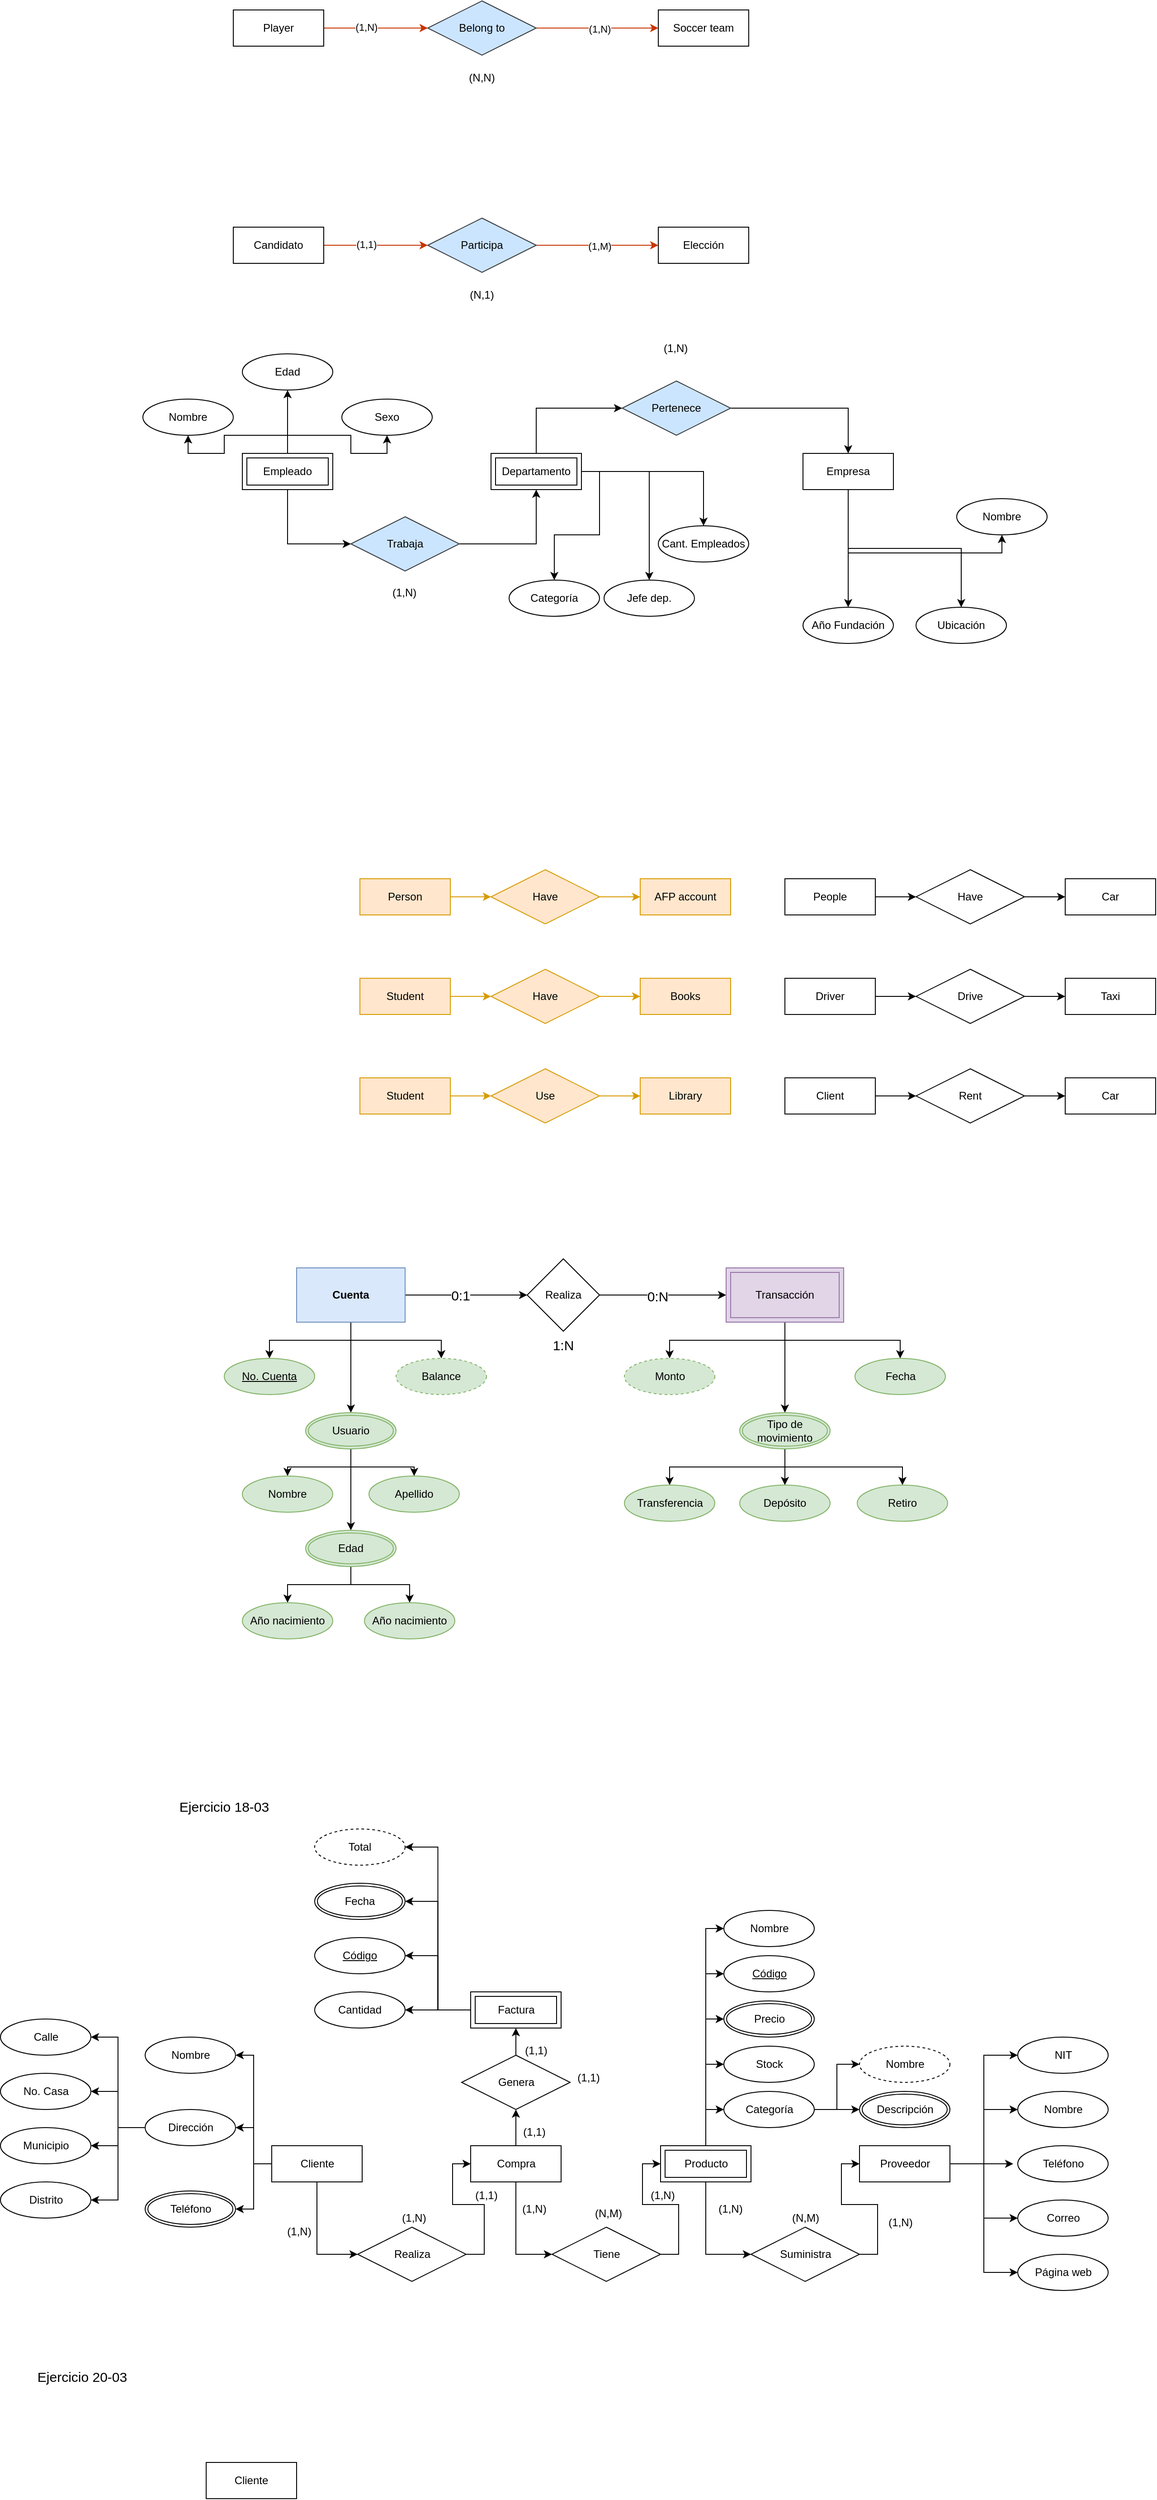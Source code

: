 <mxfile version="24.0.7" type="device">
  <diagram id="R2lEEEUBdFMjLlhIrx00" name="Page-1">
    <mxGraphModel dx="1644" dy="446" grid="1" gridSize="10" guides="1" tooltips="1" connect="1" arrows="1" fold="1" page="1" pageScale="1" pageWidth="850" pageHeight="1100" math="0" shadow="0" extFonts="Permanent Marker^https://fonts.googleapis.com/css?family=Permanent+Marker">
      <root>
        <mxCell id="0" />
        <mxCell id="1" parent="0" />
        <mxCell id="UTXrpBa6boiH1DBe2FLI-4" style="edgeStyle=orthogonalEdgeStyle;rounded=0;orthogonalLoop=1;jettySize=auto;html=1;exitX=1;exitY=0.5;exitDx=0;exitDy=0;entryX=0;entryY=0.5;entryDx=0;entryDy=0;fillColor=#fa6800;strokeColor=#C73500;" parent="1" source="UTXrpBa6boiH1DBe2FLI-1" target="UTXrpBa6boiH1DBe2FLI-3" edge="1">
          <mxGeometry relative="1" as="geometry">
            <mxPoint x="320" y="100" as="targetPoint" />
          </mxGeometry>
        </mxCell>
        <mxCell id="UTXrpBa6boiH1DBe2FLI-37" value="(1,N)" style="edgeLabel;html=1;align=center;verticalAlign=middle;resizable=0;points=[];" parent="UTXrpBa6boiH1DBe2FLI-4" vertex="1" connectable="0">
          <mxGeometry x="-0.188" y="1" relative="1" as="geometry">
            <mxPoint as="offset" />
          </mxGeometry>
        </mxCell>
        <mxCell id="UTXrpBa6boiH1DBe2FLI-1" value="Player" style="whiteSpace=wrap;html=1;align=center;" parent="1" vertex="1">
          <mxGeometry x="110" y="80" width="100" height="40" as="geometry" />
        </mxCell>
        <mxCell id="UTXrpBa6boiH1DBe2FLI-2" value="Soccer team" style="whiteSpace=wrap;html=1;align=center;" parent="1" vertex="1">
          <mxGeometry x="580" y="80" width="100" height="40" as="geometry" />
        </mxCell>
        <mxCell id="UTXrpBa6boiH1DBe2FLI-5" style="edgeStyle=orthogonalEdgeStyle;rounded=0;orthogonalLoop=1;jettySize=auto;html=1;exitX=1;exitY=0.5;exitDx=0;exitDy=0;entryX=0;entryY=0.5;entryDx=0;entryDy=0;fillColor=#fa6800;strokeColor=#C73500;" parent="1" source="UTXrpBa6boiH1DBe2FLI-3" target="UTXrpBa6boiH1DBe2FLI-2" edge="1">
          <mxGeometry relative="1" as="geometry" />
        </mxCell>
        <mxCell id="UTXrpBa6boiH1DBe2FLI-39" value="(1,N)" style="edgeLabel;html=1;align=center;verticalAlign=middle;resizable=0;points=[];" parent="UTXrpBa6boiH1DBe2FLI-5" vertex="1" connectable="0">
          <mxGeometry x="0.032" y="-1" relative="1" as="geometry">
            <mxPoint as="offset" />
          </mxGeometry>
        </mxCell>
        <mxCell id="UTXrpBa6boiH1DBe2FLI-3" value="Belong to" style="shape=rhombus;perimeter=rhombusPerimeter;whiteSpace=wrap;html=1;align=center;fillColor=#cce5ff;strokeColor=#36393d;" parent="1" vertex="1">
          <mxGeometry x="325" y="70" width="120" height="60" as="geometry" />
        </mxCell>
        <mxCell id="UTXrpBa6boiH1DBe2FLI-6" style="edgeStyle=orthogonalEdgeStyle;rounded=0;orthogonalLoop=1;jettySize=auto;html=1;exitX=1;exitY=0.5;exitDx=0;exitDy=0;entryX=0;entryY=0.5;entryDx=0;entryDy=0;" parent="1" source="UTXrpBa6boiH1DBe2FLI-7" target="UTXrpBa6boiH1DBe2FLI-10" edge="1">
          <mxGeometry relative="1" as="geometry">
            <mxPoint x="860" y="1060" as="targetPoint" />
          </mxGeometry>
        </mxCell>
        <mxCell id="UTXrpBa6boiH1DBe2FLI-7" value="People" style="whiteSpace=wrap;html=1;align=center;" parent="1" vertex="1">
          <mxGeometry x="720" y="1040" width="100" height="40" as="geometry" />
        </mxCell>
        <mxCell id="UTXrpBa6boiH1DBe2FLI-8" value="Car" style="whiteSpace=wrap;html=1;align=center;" parent="1" vertex="1">
          <mxGeometry x="1030" y="1040" width="100" height="40" as="geometry" />
        </mxCell>
        <mxCell id="UTXrpBa6boiH1DBe2FLI-9" style="edgeStyle=orthogonalEdgeStyle;rounded=0;orthogonalLoop=1;jettySize=auto;html=1;exitX=1;exitY=0.5;exitDx=0;exitDy=0;entryX=0;entryY=0.5;entryDx=0;entryDy=0;" parent="1" source="UTXrpBa6boiH1DBe2FLI-10" target="UTXrpBa6boiH1DBe2FLI-8" edge="1">
          <mxGeometry relative="1" as="geometry" />
        </mxCell>
        <mxCell id="UTXrpBa6boiH1DBe2FLI-10" value="Have" style="shape=rhombus;perimeter=rhombusPerimeter;whiteSpace=wrap;html=1;align=center;" parent="1" vertex="1">
          <mxGeometry x="865" y="1030" width="120" height="60" as="geometry" />
        </mxCell>
        <mxCell id="UTXrpBa6boiH1DBe2FLI-12" style="edgeStyle=orthogonalEdgeStyle;rounded=0;orthogonalLoop=1;jettySize=auto;html=1;exitX=1;exitY=0.5;exitDx=0;exitDy=0;entryX=0;entryY=0.5;entryDx=0;entryDy=0;" parent="1" source="UTXrpBa6boiH1DBe2FLI-13" target="UTXrpBa6boiH1DBe2FLI-16" edge="1">
          <mxGeometry relative="1" as="geometry">
            <mxPoint x="860" y="1170" as="targetPoint" />
          </mxGeometry>
        </mxCell>
        <mxCell id="UTXrpBa6boiH1DBe2FLI-13" value="Driver" style="whiteSpace=wrap;html=1;align=center;" parent="1" vertex="1">
          <mxGeometry x="720" y="1150" width="100" height="40" as="geometry" />
        </mxCell>
        <mxCell id="UTXrpBa6boiH1DBe2FLI-14" value="Taxi" style="whiteSpace=wrap;html=1;align=center;" parent="1" vertex="1">
          <mxGeometry x="1030" y="1150" width="100" height="40" as="geometry" />
        </mxCell>
        <mxCell id="UTXrpBa6boiH1DBe2FLI-15" style="edgeStyle=orthogonalEdgeStyle;rounded=0;orthogonalLoop=1;jettySize=auto;html=1;exitX=1;exitY=0.5;exitDx=0;exitDy=0;entryX=0;entryY=0.5;entryDx=0;entryDy=0;" parent="1" source="UTXrpBa6boiH1DBe2FLI-16" target="UTXrpBa6boiH1DBe2FLI-14" edge="1">
          <mxGeometry relative="1" as="geometry" />
        </mxCell>
        <mxCell id="UTXrpBa6boiH1DBe2FLI-16" value="Drive" style="shape=rhombus;perimeter=rhombusPerimeter;whiteSpace=wrap;html=1;align=center;" parent="1" vertex="1">
          <mxGeometry x="865" y="1140" width="120" height="60" as="geometry" />
        </mxCell>
        <mxCell id="UTXrpBa6boiH1DBe2FLI-17" style="edgeStyle=orthogonalEdgeStyle;rounded=0;orthogonalLoop=1;jettySize=auto;html=1;exitX=1;exitY=0.5;exitDx=0;exitDy=0;entryX=0;entryY=0.5;entryDx=0;entryDy=0;" parent="1" source="UTXrpBa6boiH1DBe2FLI-18" target="UTXrpBa6boiH1DBe2FLI-21" edge="1">
          <mxGeometry relative="1" as="geometry">
            <mxPoint x="860" y="1280" as="targetPoint" />
          </mxGeometry>
        </mxCell>
        <mxCell id="UTXrpBa6boiH1DBe2FLI-18" value="Client" style="whiteSpace=wrap;html=1;align=center;" parent="1" vertex="1">
          <mxGeometry x="720" y="1260" width="100" height="40" as="geometry" />
        </mxCell>
        <mxCell id="UTXrpBa6boiH1DBe2FLI-19" value="Car" style="whiteSpace=wrap;html=1;align=center;" parent="1" vertex="1">
          <mxGeometry x="1030" y="1260" width="100" height="40" as="geometry" />
        </mxCell>
        <mxCell id="UTXrpBa6boiH1DBe2FLI-20" style="edgeStyle=orthogonalEdgeStyle;rounded=0;orthogonalLoop=1;jettySize=auto;html=1;exitX=1;exitY=0.5;exitDx=0;exitDy=0;entryX=0;entryY=0.5;entryDx=0;entryDy=0;" parent="1" source="UTXrpBa6boiH1DBe2FLI-21" target="UTXrpBa6boiH1DBe2FLI-19" edge="1">
          <mxGeometry relative="1" as="geometry" />
        </mxCell>
        <mxCell id="UTXrpBa6boiH1DBe2FLI-21" value="Rent" style="shape=rhombus;perimeter=rhombusPerimeter;whiteSpace=wrap;html=1;align=center;" parent="1" vertex="1">
          <mxGeometry x="865" y="1250" width="120" height="60" as="geometry" />
        </mxCell>
        <mxCell id="UTXrpBa6boiH1DBe2FLI-22" style="edgeStyle=orthogonalEdgeStyle;rounded=0;orthogonalLoop=1;jettySize=auto;html=1;exitX=1;exitY=0.5;exitDx=0;exitDy=0;entryX=0;entryY=0.5;entryDx=0;entryDy=0;fillColor=#ffe6cc;strokeColor=#d79b00;" parent="1" source="UTXrpBa6boiH1DBe2FLI-23" target="UTXrpBa6boiH1DBe2FLI-26" edge="1">
          <mxGeometry relative="1" as="geometry">
            <mxPoint x="390" y="1060" as="targetPoint" />
          </mxGeometry>
        </mxCell>
        <mxCell id="UTXrpBa6boiH1DBe2FLI-23" value="Person" style="whiteSpace=wrap;html=1;align=center;fillColor=#ffe6cc;strokeColor=#d79b00;" parent="1" vertex="1">
          <mxGeometry x="250" y="1040" width="100" height="40" as="geometry" />
        </mxCell>
        <mxCell id="UTXrpBa6boiH1DBe2FLI-24" value="AFP account" style="whiteSpace=wrap;html=1;align=center;fillColor=#ffe6cc;strokeColor=#d79b00;" parent="1" vertex="1">
          <mxGeometry x="560" y="1040" width="100" height="40" as="geometry" />
        </mxCell>
        <mxCell id="UTXrpBa6boiH1DBe2FLI-25" style="edgeStyle=orthogonalEdgeStyle;rounded=0;orthogonalLoop=1;jettySize=auto;html=1;exitX=1;exitY=0.5;exitDx=0;exitDy=0;entryX=0;entryY=0.5;entryDx=0;entryDy=0;fillColor=#ffe6cc;strokeColor=#d79b00;" parent="1" source="UTXrpBa6boiH1DBe2FLI-26" target="UTXrpBa6boiH1DBe2FLI-24" edge="1">
          <mxGeometry relative="1" as="geometry" />
        </mxCell>
        <mxCell id="UTXrpBa6boiH1DBe2FLI-26" value="Have" style="shape=rhombus;perimeter=rhombusPerimeter;whiteSpace=wrap;html=1;align=center;fillColor=#ffe6cc;strokeColor=#d79b00;" parent="1" vertex="1">
          <mxGeometry x="395" y="1030" width="120" height="60" as="geometry" />
        </mxCell>
        <mxCell id="UTXrpBa6boiH1DBe2FLI-27" style="edgeStyle=orthogonalEdgeStyle;rounded=0;orthogonalLoop=1;jettySize=auto;html=1;exitX=1;exitY=0.5;exitDx=0;exitDy=0;entryX=0;entryY=0.5;entryDx=0;entryDy=0;fillColor=#ffe6cc;strokeColor=#d79b00;" parent="1" source="UTXrpBa6boiH1DBe2FLI-28" target="UTXrpBa6boiH1DBe2FLI-31" edge="1">
          <mxGeometry relative="1" as="geometry">
            <mxPoint x="390" y="1280" as="targetPoint" />
          </mxGeometry>
        </mxCell>
        <mxCell id="UTXrpBa6boiH1DBe2FLI-28" value="Student" style="whiteSpace=wrap;html=1;align=center;fillColor=#ffe6cc;strokeColor=#d79b00;" parent="1" vertex="1">
          <mxGeometry x="250" y="1260" width="100" height="40" as="geometry" />
        </mxCell>
        <mxCell id="UTXrpBa6boiH1DBe2FLI-29" value="Library" style="whiteSpace=wrap;html=1;align=center;fillColor=#ffe6cc;strokeColor=#d79b00;" parent="1" vertex="1">
          <mxGeometry x="560" y="1260" width="100" height="40" as="geometry" />
        </mxCell>
        <mxCell id="UTXrpBa6boiH1DBe2FLI-30" style="edgeStyle=orthogonalEdgeStyle;rounded=0;orthogonalLoop=1;jettySize=auto;html=1;exitX=1;exitY=0.5;exitDx=0;exitDy=0;entryX=0;entryY=0.5;entryDx=0;entryDy=0;fillColor=#ffe6cc;strokeColor=#d79b00;" parent="1" source="UTXrpBa6boiH1DBe2FLI-31" target="UTXrpBa6boiH1DBe2FLI-29" edge="1">
          <mxGeometry relative="1" as="geometry" />
        </mxCell>
        <mxCell id="UTXrpBa6boiH1DBe2FLI-31" value="Use" style="shape=rhombus;perimeter=rhombusPerimeter;whiteSpace=wrap;html=1;align=center;fillColor=#ffe6cc;strokeColor=#d79b00;" parent="1" vertex="1">
          <mxGeometry x="395" y="1250" width="120" height="60" as="geometry" />
        </mxCell>
        <mxCell id="UTXrpBa6boiH1DBe2FLI-32" style="edgeStyle=orthogonalEdgeStyle;rounded=0;orthogonalLoop=1;jettySize=auto;html=1;exitX=1;exitY=0.5;exitDx=0;exitDy=0;entryX=0;entryY=0.5;entryDx=0;entryDy=0;fillColor=#ffe6cc;strokeColor=#d79b00;" parent="1" source="UTXrpBa6boiH1DBe2FLI-33" target="UTXrpBa6boiH1DBe2FLI-36" edge="1">
          <mxGeometry relative="1" as="geometry">
            <mxPoint x="390" y="1170" as="targetPoint" />
          </mxGeometry>
        </mxCell>
        <mxCell id="UTXrpBa6boiH1DBe2FLI-33" value="Student" style="whiteSpace=wrap;html=1;align=center;fillColor=#ffe6cc;strokeColor=#d79b00;" parent="1" vertex="1">
          <mxGeometry x="250" y="1150" width="100" height="40" as="geometry" />
        </mxCell>
        <mxCell id="UTXrpBa6boiH1DBe2FLI-34" value="Books" style="whiteSpace=wrap;html=1;align=center;fillColor=#ffe6cc;strokeColor=#d79b00;" parent="1" vertex="1">
          <mxGeometry x="560" y="1150" width="100" height="40" as="geometry" />
        </mxCell>
        <mxCell id="UTXrpBa6boiH1DBe2FLI-35" style="edgeStyle=orthogonalEdgeStyle;rounded=0;orthogonalLoop=1;jettySize=auto;html=1;exitX=1;exitY=0.5;exitDx=0;exitDy=0;entryX=0;entryY=0.5;entryDx=0;entryDy=0;fillColor=#ffe6cc;strokeColor=#d79b00;" parent="1" source="UTXrpBa6boiH1DBe2FLI-36" target="UTXrpBa6boiH1DBe2FLI-34" edge="1">
          <mxGeometry relative="1" as="geometry" />
        </mxCell>
        <mxCell id="UTXrpBa6boiH1DBe2FLI-36" value="Have" style="shape=rhombus;perimeter=rhombusPerimeter;whiteSpace=wrap;html=1;align=center;fillColor=#ffe6cc;strokeColor=#d79b00;" parent="1" vertex="1">
          <mxGeometry x="395" y="1140" width="120" height="60" as="geometry" />
        </mxCell>
        <mxCell id="UTXrpBa6boiH1DBe2FLI-38" value="(N,N)" style="text;html=1;align=center;verticalAlign=middle;whiteSpace=wrap;rounded=0;" parent="1" vertex="1">
          <mxGeometry x="355" y="140" width="60" height="30" as="geometry" />
        </mxCell>
        <mxCell id="UTXrpBa6boiH1DBe2FLI-40" style="edgeStyle=orthogonalEdgeStyle;rounded=0;orthogonalLoop=1;jettySize=auto;html=1;exitX=1;exitY=0.5;exitDx=0;exitDy=0;entryX=0;entryY=0.5;entryDx=0;entryDy=0;fillColor=#fa6800;strokeColor=#C73500;" parent="1" source="UTXrpBa6boiH1DBe2FLI-42" target="UTXrpBa6boiH1DBe2FLI-46" edge="1">
          <mxGeometry relative="1" as="geometry">
            <mxPoint x="320" y="340" as="targetPoint" />
          </mxGeometry>
        </mxCell>
        <mxCell id="UTXrpBa6boiH1DBe2FLI-41" value="(1,1)" style="edgeLabel;html=1;align=center;verticalAlign=middle;resizable=0;points=[];" parent="UTXrpBa6boiH1DBe2FLI-40" vertex="1" connectable="0">
          <mxGeometry x="-0.188" y="1" relative="1" as="geometry">
            <mxPoint as="offset" />
          </mxGeometry>
        </mxCell>
        <mxCell id="UTXrpBa6boiH1DBe2FLI-42" value="Candidato" style="whiteSpace=wrap;html=1;align=center;" parent="1" vertex="1">
          <mxGeometry x="110" y="320" width="100" height="40" as="geometry" />
        </mxCell>
        <mxCell id="UTXrpBa6boiH1DBe2FLI-43" value="Elección" style="whiteSpace=wrap;html=1;align=center;" parent="1" vertex="1">
          <mxGeometry x="580" y="320" width="100" height="40" as="geometry" />
        </mxCell>
        <mxCell id="UTXrpBa6boiH1DBe2FLI-44" style="edgeStyle=orthogonalEdgeStyle;rounded=0;orthogonalLoop=1;jettySize=auto;html=1;exitX=1;exitY=0.5;exitDx=0;exitDy=0;entryX=0;entryY=0.5;entryDx=0;entryDy=0;fillColor=#fa6800;strokeColor=#C73500;" parent="1" source="UTXrpBa6boiH1DBe2FLI-46" target="UTXrpBa6boiH1DBe2FLI-43" edge="1">
          <mxGeometry relative="1" as="geometry" />
        </mxCell>
        <mxCell id="UTXrpBa6boiH1DBe2FLI-45" value="(1,M)" style="edgeLabel;html=1;align=center;verticalAlign=middle;resizable=0;points=[];" parent="UTXrpBa6boiH1DBe2FLI-44" vertex="1" connectable="0">
          <mxGeometry x="0.032" y="-1" relative="1" as="geometry">
            <mxPoint as="offset" />
          </mxGeometry>
        </mxCell>
        <mxCell id="UTXrpBa6boiH1DBe2FLI-46" value="Participa" style="shape=rhombus;perimeter=rhombusPerimeter;whiteSpace=wrap;html=1;align=center;fillColor=#cce5ff;strokeColor=#36393d;" parent="1" vertex="1">
          <mxGeometry x="325" y="310" width="120" height="60" as="geometry" />
        </mxCell>
        <mxCell id="UTXrpBa6boiH1DBe2FLI-47" value="(N,1)" style="text;html=1;align=center;verticalAlign=middle;whiteSpace=wrap;rounded=0;" parent="1" vertex="1">
          <mxGeometry x="355" y="380" width="60" height="30" as="geometry" />
        </mxCell>
        <mxCell id="UTXrpBa6boiH1DBe2FLI-61" style="edgeStyle=orthogonalEdgeStyle;rounded=0;orthogonalLoop=1;jettySize=auto;html=1;exitX=1;exitY=0.5;exitDx=0;exitDy=0;entryX=0.5;entryY=1;entryDx=0;entryDy=0;" parent="1" source="UTXrpBa6boiH1DBe2FLI-54" target="UTXrpBa6boiH1DBe2FLI-59" edge="1">
          <mxGeometry relative="1" as="geometry" />
        </mxCell>
        <mxCell id="UTXrpBa6boiH1DBe2FLI-54" value="Trabaja" style="shape=rhombus;perimeter=rhombusPerimeter;whiteSpace=wrap;html=1;align=center;fillColor=#cce5ff;strokeColor=#36393d;" parent="1" vertex="1">
          <mxGeometry x="240" y="640" width="120" height="60" as="geometry" />
        </mxCell>
        <mxCell id="UTXrpBa6boiH1DBe2FLI-82" style="edgeStyle=orthogonalEdgeStyle;rounded=0;orthogonalLoop=1;jettySize=auto;html=1;exitX=0.5;exitY=1;exitDx=0;exitDy=0;entryX=0.5;entryY=0;entryDx=0;entryDy=0;" parent="1" source="UTXrpBa6boiH1DBe2FLI-56" target="UTXrpBa6boiH1DBe2FLI-71" edge="1">
          <mxGeometry relative="1" as="geometry" />
        </mxCell>
        <mxCell id="UTXrpBa6boiH1DBe2FLI-83" style="edgeStyle=orthogonalEdgeStyle;rounded=0;orthogonalLoop=1;jettySize=auto;html=1;exitX=0.5;exitY=1;exitDx=0;exitDy=0;entryX=0.5;entryY=0;entryDx=0;entryDy=0;" parent="1" source="UTXrpBa6boiH1DBe2FLI-56" target="UTXrpBa6boiH1DBe2FLI-72" edge="1">
          <mxGeometry relative="1" as="geometry" />
        </mxCell>
        <mxCell id="UTXrpBa6boiH1DBe2FLI-84" style="edgeStyle=orthogonalEdgeStyle;rounded=0;orthogonalLoop=1;jettySize=auto;html=1;exitX=0.5;exitY=1;exitDx=0;exitDy=0;entryX=0.5;entryY=1;entryDx=0;entryDy=0;" parent="1" source="UTXrpBa6boiH1DBe2FLI-56" target="UTXrpBa6boiH1DBe2FLI-70" edge="1">
          <mxGeometry relative="1" as="geometry" />
        </mxCell>
        <mxCell id="UTXrpBa6boiH1DBe2FLI-56" value="Empresa" style="whiteSpace=wrap;html=1;align=center;" parent="1" vertex="1">
          <mxGeometry x="740" y="570" width="100" height="40" as="geometry" />
        </mxCell>
        <mxCell id="UTXrpBa6boiH1DBe2FLI-63" style="edgeStyle=orthogonalEdgeStyle;rounded=0;orthogonalLoop=1;jettySize=auto;html=1;exitX=1;exitY=0.5;exitDx=0;exitDy=0;entryX=0.5;entryY=0;entryDx=0;entryDy=0;" parent="1" source="UTXrpBa6boiH1DBe2FLI-57" target="UTXrpBa6boiH1DBe2FLI-56" edge="1">
          <mxGeometry relative="1" as="geometry" />
        </mxCell>
        <mxCell id="UTXrpBa6boiH1DBe2FLI-57" value="Pertenece" style="shape=rhombus;perimeter=rhombusPerimeter;whiteSpace=wrap;html=1;align=center;fillColor=#cce5ff;strokeColor=#36393d;" parent="1" vertex="1">
          <mxGeometry x="540" y="490" width="120" height="60" as="geometry" />
        </mxCell>
        <mxCell id="UTXrpBa6boiH1DBe2FLI-60" style="edgeStyle=orthogonalEdgeStyle;rounded=0;orthogonalLoop=1;jettySize=auto;html=1;exitX=0.5;exitY=1;exitDx=0;exitDy=0;entryX=0;entryY=0.5;entryDx=0;entryDy=0;" parent="1" source="UTXrpBa6boiH1DBe2FLI-58" target="UTXrpBa6boiH1DBe2FLI-54" edge="1">
          <mxGeometry relative="1" as="geometry" />
        </mxCell>
        <mxCell id="UTXrpBa6boiH1DBe2FLI-75" style="edgeStyle=orthogonalEdgeStyle;rounded=0;orthogonalLoop=1;jettySize=auto;html=1;exitX=0.5;exitY=0;exitDx=0;exitDy=0;entryX=0.5;entryY=1;entryDx=0;entryDy=0;" parent="1" source="UTXrpBa6boiH1DBe2FLI-58" target="UTXrpBa6boiH1DBe2FLI-66" edge="1">
          <mxGeometry relative="1" as="geometry" />
        </mxCell>
        <mxCell id="UTXrpBa6boiH1DBe2FLI-76" style="edgeStyle=orthogonalEdgeStyle;rounded=0;orthogonalLoop=1;jettySize=auto;html=1;exitX=0.5;exitY=0;exitDx=0;exitDy=0;entryX=0.5;entryY=1;entryDx=0;entryDy=0;" parent="1" source="UTXrpBa6boiH1DBe2FLI-58" target="UTXrpBa6boiH1DBe2FLI-64" edge="1">
          <mxGeometry relative="1" as="geometry" />
        </mxCell>
        <mxCell id="UTXrpBa6boiH1DBe2FLI-77" style="edgeStyle=orthogonalEdgeStyle;rounded=0;orthogonalLoop=1;jettySize=auto;html=1;exitX=0.5;exitY=0;exitDx=0;exitDy=0;entryX=0.5;entryY=1;entryDx=0;entryDy=0;" parent="1" source="UTXrpBa6boiH1DBe2FLI-58" target="UTXrpBa6boiH1DBe2FLI-65" edge="1">
          <mxGeometry relative="1" as="geometry" />
        </mxCell>
        <mxCell id="UTXrpBa6boiH1DBe2FLI-58" value="Empleado" style="shape=ext;margin=3;double=1;whiteSpace=wrap;html=1;align=center;" parent="1" vertex="1">
          <mxGeometry x="120" y="570" width="100" height="40" as="geometry" />
        </mxCell>
        <mxCell id="UTXrpBa6boiH1DBe2FLI-62" style="edgeStyle=orthogonalEdgeStyle;rounded=0;orthogonalLoop=1;jettySize=auto;html=1;exitX=0.5;exitY=0;exitDx=0;exitDy=0;entryX=0;entryY=0.5;entryDx=0;entryDy=0;" parent="1" source="UTXrpBa6boiH1DBe2FLI-59" target="UTXrpBa6boiH1DBe2FLI-57" edge="1">
          <mxGeometry relative="1" as="geometry" />
        </mxCell>
        <mxCell id="UTXrpBa6boiH1DBe2FLI-78" style="edgeStyle=orthogonalEdgeStyle;rounded=0;orthogonalLoop=1;jettySize=auto;html=1;exitX=1;exitY=0.5;exitDx=0;exitDy=0;entryX=0.5;entryY=0;entryDx=0;entryDy=0;" parent="1" source="UTXrpBa6boiH1DBe2FLI-59" target="UTXrpBa6boiH1DBe2FLI-67" edge="1">
          <mxGeometry relative="1" as="geometry" />
        </mxCell>
        <mxCell id="UTXrpBa6boiH1DBe2FLI-79" style="edgeStyle=orthogonalEdgeStyle;rounded=0;orthogonalLoop=1;jettySize=auto;html=1;exitX=1;exitY=0.5;exitDx=0;exitDy=0;entryX=0.5;entryY=0;entryDx=0;entryDy=0;" parent="1" source="UTXrpBa6boiH1DBe2FLI-59" target="UTXrpBa6boiH1DBe2FLI-68" edge="1">
          <mxGeometry relative="1" as="geometry" />
        </mxCell>
        <mxCell id="UTXrpBa6boiH1DBe2FLI-80" style="edgeStyle=orthogonalEdgeStyle;rounded=0;orthogonalLoop=1;jettySize=auto;html=1;exitX=1;exitY=0.5;exitDx=0;exitDy=0;entryX=0.5;entryY=0;entryDx=0;entryDy=0;" parent="1" source="UTXrpBa6boiH1DBe2FLI-59" target="UTXrpBa6boiH1DBe2FLI-69" edge="1">
          <mxGeometry relative="1" as="geometry" />
        </mxCell>
        <mxCell id="UTXrpBa6boiH1DBe2FLI-59" value="Departamento" style="shape=ext;margin=3;double=1;whiteSpace=wrap;html=1;align=center;" parent="1" vertex="1">
          <mxGeometry x="395" y="570" width="100" height="40" as="geometry" />
        </mxCell>
        <mxCell id="UTXrpBa6boiH1DBe2FLI-64" value="Nombre" style="ellipse;whiteSpace=wrap;html=1;align=center;" parent="1" vertex="1">
          <mxGeometry x="10" y="510" width="100" height="40" as="geometry" />
        </mxCell>
        <mxCell id="UTXrpBa6boiH1DBe2FLI-65" value="Edad" style="ellipse;whiteSpace=wrap;html=1;align=center;" parent="1" vertex="1">
          <mxGeometry x="120" y="460" width="100" height="40" as="geometry" />
        </mxCell>
        <mxCell id="UTXrpBa6boiH1DBe2FLI-66" value="Sexo" style="ellipse;whiteSpace=wrap;html=1;align=center;" parent="1" vertex="1">
          <mxGeometry x="230" y="510" width="100" height="40" as="geometry" />
        </mxCell>
        <mxCell id="UTXrpBa6boiH1DBe2FLI-67" value="Cant. Empleados" style="ellipse;whiteSpace=wrap;html=1;align=center;" parent="1" vertex="1">
          <mxGeometry x="580" y="650" width="100" height="40" as="geometry" />
        </mxCell>
        <mxCell id="UTXrpBa6boiH1DBe2FLI-68" value="Categoría" style="ellipse;whiteSpace=wrap;html=1;align=center;" parent="1" vertex="1">
          <mxGeometry x="415" y="710" width="100" height="40" as="geometry" />
        </mxCell>
        <mxCell id="UTXrpBa6boiH1DBe2FLI-69" value="Jefe dep." style="ellipse;whiteSpace=wrap;html=1;align=center;" parent="1" vertex="1">
          <mxGeometry x="520" y="710" width="100" height="40" as="geometry" />
        </mxCell>
        <mxCell id="UTXrpBa6boiH1DBe2FLI-70" value="Nombre" style="ellipse;whiteSpace=wrap;html=1;align=center;" parent="1" vertex="1">
          <mxGeometry x="910" y="620" width="100" height="40" as="geometry" />
        </mxCell>
        <mxCell id="UTXrpBa6boiH1DBe2FLI-71" value="Año Fundación" style="ellipse;whiteSpace=wrap;html=1;align=center;" parent="1" vertex="1">
          <mxGeometry x="740" y="740" width="100" height="40" as="geometry" />
        </mxCell>
        <mxCell id="UTXrpBa6boiH1DBe2FLI-72" value="Ubicación" style="ellipse;whiteSpace=wrap;html=1;align=center;" parent="1" vertex="1">
          <mxGeometry x="865" y="740" width="100" height="40" as="geometry" />
        </mxCell>
        <mxCell id="UTXrpBa6boiH1DBe2FLI-73" value="(1,N)" style="text;strokeColor=none;fillColor=none;spacingLeft=4;spacingRight=4;overflow=hidden;rotatable=0;points=[[0,0.5],[1,0.5]];portConstraint=eastwest;fontSize=12;whiteSpace=wrap;html=1;" parent="1" vertex="1">
          <mxGeometry x="280" y="710" width="40" height="30" as="geometry" />
        </mxCell>
        <mxCell id="UTXrpBa6boiH1DBe2FLI-74" value="(1,N)" style="text;strokeColor=none;fillColor=none;spacingLeft=4;spacingRight=4;overflow=hidden;rotatable=0;points=[[0,0.5],[1,0.5]];portConstraint=eastwest;fontSize=12;whiteSpace=wrap;html=1;" parent="1" vertex="1">
          <mxGeometry x="580" y="440" width="40" height="30" as="geometry" />
        </mxCell>
        <mxCell id="Iyl1IDhOwi-nhxQjmKdL-4" style="edgeStyle=orthogonalEdgeStyle;rounded=0;orthogonalLoop=1;jettySize=auto;html=1;" parent="1" source="Iyl1IDhOwi-nhxQjmKdL-1" target="Iyl1IDhOwi-nhxQjmKdL-2" edge="1">
          <mxGeometry relative="1" as="geometry" />
        </mxCell>
        <mxCell id="Iyl1IDhOwi-nhxQjmKdL-21" value="0:1" style="edgeLabel;html=1;align=center;verticalAlign=middle;resizable=0;points=[];fontSize=15;" parent="Iyl1IDhOwi-nhxQjmKdL-4" vertex="1" connectable="0">
          <mxGeometry x="-0.062" y="-4" relative="1" as="geometry">
            <mxPoint x="-3" y="-4" as="offset" />
          </mxGeometry>
        </mxCell>
        <mxCell id="Iyl1IDhOwi-nhxQjmKdL-28" style="edgeStyle=orthogonalEdgeStyle;rounded=0;orthogonalLoop=1;jettySize=auto;html=1;exitX=0.5;exitY=1;exitDx=0;exitDy=0;entryX=0.5;entryY=0;entryDx=0;entryDy=0;" parent="1" source="Iyl1IDhOwi-nhxQjmKdL-1" target="Iyl1IDhOwi-nhxQjmKdL-8" edge="1">
          <mxGeometry relative="1" as="geometry" />
        </mxCell>
        <mxCell id="Iyl1IDhOwi-nhxQjmKdL-29" style="edgeStyle=orthogonalEdgeStyle;rounded=0;orthogonalLoop=1;jettySize=auto;html=1;exitX=0.5;exitY=1;exitDx=0;exitDy=0;entryX=0.5;entryY=0;entryDx=0;entryDy=0;" parent="1" source="Iyl1IDhOwi-nhxQjmKdL-1" target="Iyl1IDhOwi-nhxQjmKdL-26" edge="1">
          <mxGeometry relative="1" as="geometry" />
        </mxCell>
        <mxCell id="Iyl1IDhOwi-nhxQjmKdL-30" style="edgeStyle=orthogonalEdgeStyle;rounded=0;orthogonalLoop=1;jettySize=auto;html=1;exitX=0.5;exitY=1;exitDx=0;exitDy=0;entryX=0.5;entryY=0;entryDx=0;entryDy=0;" parent="1" source="Iyl1IDhOwi-nhxQjmKdL-1" target="Iyl1IDhOwi-nhxQjmKdL-17" edge="1">
          <mxGeometry relative="1" as="geometry" />
        </mxCell>
        <mxCell id="Iyl1IDhOwi-nhxQjmKdL-1" value="&lt;b&gt;Cuenta&lt;/b&gt;" style="rounded=0;whiteSpace=wrap;html=1;fillColor=#dae8fc;strokeColor=#6c8ebf;" parent="1" vertex="1">
          <mxGeometry x="180" y="1470" width="120" height="60" as="geometry" />
        </mxCell>
        <mxCell id="Iyl1IDhOwi-nhxQjmKdL-7" style="edgeStyle=orthogonalEdgeStyle;rounded=0;orthogonalLoop=1;jettySize=auto;html=1;exitX=1;exitY=0.5;exitDx=0;exitDy=0;entryX=0;entryY=0.5;entryDx=0;entryDy=0;" parent="1" source="Iyl1IDhOwi-nhxQjmKdL-2" target="Iyl1IDhOwi-nhxQjmKdL-6" edge="1">
          <mxGeometry relative="1" as="geometry" />
        </mxCell>
        <mxCell id="Iyl1IDhOwi-nhxQjmKdL-25" value="0:N" style="edgeLabel;html=1;align=center;verticalAlign=middle;resizable=0;points=[];fontSize=15;" parent="Iyl1IDhOwi-nhxQjmKdL-7" vertex="1" connectable="0">
          <mxGeometry x="-0.09" y="-1" relative="1" as="geometry">
            <mxPoint as="offset" />
          </mxGeometry>
        </mxCell>
        <mxCell id="Iyl1IDhOwi-nhxQjmKdL-2" value="Realiza" style="rhombus;whiteSpace=wrap;html=1;" parent="1" vertex="1">
          <mxGeometry x="435" y="1460" width="80" height="80" as="geometry" />
        </mxCell>
        <mxCell id="Iyl1IDhOwi-nhxQjmKdL-34" style="edgeStyle=orthogonalEdgeStyle;rounded=0;orthogonalLoop=1;jettySize=auto;html=1;exitX=0.5;exitY=1;exitDx=0;exitDy=0;entryX=0.5;entryY=0;entryDx=0;entryDy=0;" parent="1" source="Iyl1IDhOwi-nhxQjmKdL-6" target="Iyl1IDhOwi-nhxQjmKdL-16" edge="1">
          <mxGeometry relative="1" as="geometry" />
        </mxCell>
        <mxCell id="Iyl1IDhOwi-nhxQjmKdL-35" style="edgeStyle=orthogonalEdgeStyle;rounded=0;orthogonalLoop=1;jettySize=auto;html=1;exitX=0.5;exitY=1;exitDx=0;exitDy=0;entryX=0.5;entryY=0;entryDx=0;entryDy=0;" parent="1" source="Iyl1IDhOwi-nhxQjmKdL-6" target="Iyl1IDhOwi-nhxQjmKdL-15" edge="1">
          <mxGeometry relative="1" as="geometry" />
        </mxCell>
        <mxCell id="Iyl1IDhOwi-nhxQjmKdL-36" style="edgeStyle=orthogonalEdgeStyle;rounded=0;orthogonalLoop=1;jettySize=auto;html=1;exitX=0.5;exitY=1;exitDx=0;exitDy=0;entryX=0.5;entryY=0;entryDx=0;entryDy=0;" parent="1" source="Iyl1IDhOwi-nhxQjmKdL-6" target="Iyl1IDhOwi-nhxQjmKdL-10" edge="1">
          <mxGeometry relative="1" as="geometry" />
        </mxCell>
        <mxCell id="Iyl1IDhOwi-nhxQjmKdL-6" value="Transacción" style="shape=ext;margin=3;double=1;whiteSpace=wrap;html=1;align=center;fillColor=#e1d5e7;strokeColor=#9673a6;" parent="1" vertex="1">
          <mxGeometry x="655" y="1470" width="130" height="60" as="geometry" />
        </mxCell>
        <mxCell id="Iyl1IDhOwi-nhxQjmKdL-8" value="No. Cuenta" style="ellipse;whiteSpace=wrap;html=1;align=center;fontStyle=4;fillColor=#d5e8d4;strokeColor=#82b366;" parent="1" vertex="1">
          <mxGeometry x="100" y="1570" width="100" height="40" as="geometry" />
        </mxCell>
        <mxCell id="Iyl1IDhOwi-nhxQjmKdL-37" style="edgeStyle=orthogonalEdgeStyle;rounded=0;orthogonalLoop=1;jettySize=auto;html=1;exitX=0.5;exitY=1;exitDx=0;exitDy=0;entryX=0.5;entryY=0;entryDx=0;entryDy=0;" parent="1" source="Iyl1IDhOwi-nhxQjmKdL-10" target="Iyl1IDhOwi-nhxQjmKdL-13" edge="1">
          <mxGeometry relative="1" as="geometry" />
        </mxCell>
        <mxCell id="Iyl1IDhOwi-nhxQjmKdL-38" style="edgeStyle=orthogonalEdgeStyle;rounded=0;orthogonalLoop=1;jettySize=auto;html=1;exitX=0.5;exitY=1;exitDx=0;exitDy=0;entryX=0.5;entryY=0;entryDx=0;entryDy=0;" parent="1" source="Iyl1IDhOwi-nhxQjmKdL-10" target="Iyl1IDhOwi-nhxQjmKdL-14" edge="1">
          <mxGeometry relative="1" as="geometry" />
        </mxCell>
        <mxCell id="Iyl1IDhOwi-nhxQjmKdL-39" style="edgeStyle=orthogonalEdgeStyle;rounded=0;orthogonalLoop=1;jettySize=auto;html=1;exitX=0.5;exitY=1;exitDx=0;exitDy=0;entryX=0.5;entryY=0;entryDx=0;entryDy=0;" parent="1" source="Iyl1IDhOwi-nhxQjmKdL-10" target="Iyl1IDhOwi-nhxQjmKdL-11" edge="1">
          <mxGeometry relative="1" as="geometry" />
        </mxCell>
        <mxCell id="Iyl1IDhOwi-nhxQjmKdL-10" value="Tipo de movimiento" style="ellipse;shape=doubleEllipse;margin=3;whiteSpace=wrap;html=1;align=center;fillColor=#d5e8d4;strokeColor=#82b366;" parent="1" vertex="1">
          <mxGeometry x="670" y="1630" width="100" height="40" as="geometry" />
        </mxCell>
        <mxCell id="Iyl1IDhOwi-nhxQjmKdL-11" value="Transferencia" style="ellipse;whiteSpace=wrap;html=1;align=center;fillColor=#d5e8d4;strokeColor=#82b366;" parent="1" vertex="1">
          <mxGeometry x="542.5" y="1710" width="100" height="40" as="geometry" />
        </mxCell>
        <mxCell id="Iyl1IDhOwi-nhxQjmKdL-13" value="Depósito" style="ellipse;whiteSpace=wrap;html=1;align=center;fillColor=#d5e8d4;strokeColor=#82b366;" parent="1" vertex="1">
          <mxGeometry x="670" y="1710" width="100" height="40" as="geometry" />
        </mxCell>
        <mxCell id="Iyl1IDhOwi-nhxQjmKdL-14" value="Retiro" style="ellipse;whiteSpace=wrap;html=1;align=center;fillColor=#d5e8d4;strokeColor=#82b366;" parent="1" vertex="1">
          <mxGeometry x="800" y="1710" width="100" height="40" as="geometry" />
        </mxCell>
        <mxCell id="Iyl1IDhOwi-nhxQjmKdL-15" value="Fecha" style="ellipse;whiteSpace=wrap;html=1;align=center;fillColor=#d5e8d4;strokeColor=#82b366;" parent="1" vertex="1">
          <mxGeometry x="797.5" y="1570" width="100" height="40" as="geometry" />
        </mxCell>
        <mxCell id="Iyl1IDhOwi-nhxQjmKdL-16" value="Monto" style="ellipse;whiteSpace=wrap;html=1;align=center;dashed=1;fillColor=#d5e8d4;strokeColor=#82b366;" parent="1" vertex="1">
          <mxGeometry x="542.5" y="1570" width="100" height="40" as="geometry" />
        </mxCell>
        <mxCell id="Iyl1IDhOwi-nhxQjmKdL-31" style="edgeStyle=orthogonalEdgeStyle;rounded=0;orthogonalLoop=1;jettySize=auto;html=1;exitX=0.5;exitY=1;exitDx=0;exitDy=0;entryX=0.5;entryY=0;entryDx=0;entryDy=0;" parent="1" source="Iyl1IDhOwi-nhxQjmKdL-17" target="Iyl1IDhOwi-nhxQjmKdL-19" edge="1">
          <mxGeometry relative="1" as="geometry" />
        </mxCell>
        <mxCell id="Iyl1IDhOwi-nhxQjmKdL-32" style="edgeStyle=orthogonalEdgeStyle;rounded=0;orthogonalLoop=1;jettySize=auto;html=1;exitX=0.5;exitY=1;exitDx=0;exitDy=0;entryX=0.5;entryY=0;entryDx=0;entryDy=0;" parent="1" source="Iyl1IDhOwi-nhxQjmKdL-17" target="Iyl1IDhOwi-nhxQjmKdL-18" edge="1">
          <mxGeometry relative="1" as="geometry" />
        </mxCell>
        <mxCell id="Iyl1IDhOwi-nhxQjmKdL-41" style="edgeStyle=orthogonalEdgeStyle;rounded=0;orthogonalLoop=1;jettySize=auto;html=1;exitX=0.5;exitY=1;exitDx=0;exitDy=0;" parent="1" source="Iyl1IDhOwi-nhxQjmKdL-17" target="Iyl1IDhOwi-nhxQjmKdL-40" edge="1">
          <mxGeometry relative="1" as="geometry" />
        </mxCell>
        <mxCell id="Iyl1IDhOwi-nhxQjmKdL-17" value="Usuario" style="ellipse;shape=doubleEllipse;margin=3;whiteSpace=wrap;html=1;align=center;fillColor=#d5e8d4;strokeColor=#82b366;" parent="1" vertex="1">
          <mxGeometry x="190" y="1630" width="100" height="40" as="geometry" />
        </mxCell>
        <mxCell id="Iyl1IDhOwi-nhxQjmKdL-18" value="Nombre" style="ellipse;whiteSpace=wrap;html=1;align=center;fillColor=#d5e8d4;strokeColor=#82b366;" parent="1" vertex="1">
          <mxGeometry x="120" y="1700" width="100" height="40" as="geometry" />
        </mxCell>
        <mxCell id="Iyl1IDhOwi-nhxQjmKdL-19" value="Apellido" style="ellipse;whiteSpace=wrap;html=1;align=center;fillColor=#d5e8d4;strokeColor=#82b366;" parent="1" vertex="1">
          <mxGeometry x="260" y="1700" width="100" height="40" as="geometry" />
        </mxCell>
        <mxCell id="Iyl1IDhOwi-nhxQjmKdL-20" value="1:N" style="text;html=1;align=center;verticalAlign=middle;whiteSpace=wrap;rounded=0;fontSize=15;fillColor=none;" parent="1" vertex="1">
          <mxGeometry x="445" y="1540" width="60" height="30" as="geometry" />
        </mxCell>
        <mxCell id="Iyl1IDhOwi-nhxQjmKdL-26" value="Balance" style="ellipse;whiteSpace=wrap;html=1;align=center;dashed=1;fillColor=#d5e8d4;strokeColor=#82b366;" parent="1" vertex="1">
          <mxGeometry x="290" y="1570" width="100" height="40" as="geometry" />
        </mxCell>
        <mxCell id="Iyl1IDhOwi-nhxQjmKdL-44" style="edgeStyle=orthogonalEdgeStyle;rounded=0;orthogonalLoop=1;jettySize=auto;html=1;exitX=0.5;exitY=1;exitDx=0;exitDy=0;entryX=0.5;entryY=0;entryDx=0;entryDy=0;" parent="1" source="Iyl1IDhOwi-nhxQjmKdL-40" target="Iyl1IDhOwi-nhxQjmKdL-43" edge="1">
          <mxGeometry relative="1" as="geometry" />
        </mxCell>
        <mxCell id="Iyl1IDhOwi-nhxQjmKdL-45" style="edgeStyle=orthogonalEdgeStyle;rounded=0;orthogonalLoop=1;jettySize=auto;html=1;exitX=0.5;exitY=1;exitDx=0;exitDy=0;entryX=0.5;entryY=0;entryDx=0;entryDy=0;" parent="1" source="Iyl1IDhOwi-nhxQjmKdL-40" target="Iyl1IDhOwi-nhxQjmKdL-42" edge="1">
          <mxGeometry relative="1" as="geometry" />
        </mxCell>
        <mxCell id="Iyl1IDhOwi-nhxQjmKdL-40" value="Edad" style="ellipse;shape=doubleEllipse;margin=3;whiteSpace=wrap;html=1;align=center;fillColor=#d5e8d4;strokeColor=#82b366;" parent="1" vertex="1">
          <mxGeometry x="190" y="1760" width="100" height="40" as="geometry" />
        </mxCell>
        <mxCell id="Iyl1IDhOwi-nhxQjmKdL-42" value="Año nacimiento" style="ellipse;whiteSpace=wrap;html=1;align=center;fillColor=#d5e8d4;strokeColor=#82b366;" parent="1" vertex="1">
          <mxGeometry x="120" y="1840" width="100" height="40" as="geometry" />
        </mxCell>
        <mxCell id="Iyl1IDhOwi-nhxQjmKdL-43" value="Año nacimiento" style="ellipse;whiteSpace=wrap;html=1;align=center;fillColor=#d5e8d4;strokeColor=#82b366;" parent="1" vertex="1">
          <mxGeometry x="255" y="1840" width="100" height="40" as="geometry" />
        </mxCell>
        <mxCell id="Iyl1IDhOwi-nhxQjmKdL-47" value="Ejercicio 18-03" style="text;html=1;align=center;verticalAlign=middle;whiteSpace=wrap;rounded=0;fontSize=15;" parent="1" vertex="1">
          <mxGeometry x="30" y="2050" width="140" height="30" as="geometry" />
        </mxCell>
        <mxCell id="Iyl1IDhOwi-nhxQjmKdL-73" style="edgeStyle=orthogonalEdgeStyle;rounded=0;orthogonalLoop=1;jettySize=auto;html=1;exitX=1;exitY=0.5;exitDx=0;exitDy=0;entryX=0;entryY=0.5;entryDx=0;entryDy=0;" parent="1" source="Iyl1IDhOwi-nhxQjmKdL-50" target="Iyl1IDhOwi-nhxQjmKdL-67" edge="1">
          <mxGeometry relative="1" as="geometry" />
        </mxCell>
        <mxCell id="Iyl1IDhOwi-nhxQjmKdL-74" style="edgeStyle=orthogonalEdgeStyle;rounded=0;orthogonalLoop=1;jettySize=auto;html=1;exitX=1;exitY=0.5;exitDx=0;exitDy=0;entryX=0;entryY=0.5;entryDx=0;entryDy=0;" parent="1" source="Iyl1IDhOwi-nhxQjmKdL-50" target="Iyl1IDhOwi-nhxQjmKdL-68" edge="1">
          <mxGeometry relative="1" as="geometry" />
        </mxCell>
        <mxCell id="Iyl1IDhOwi-nhxQjmKdL-75" style="edgeStyle=orthogonalEdgeStyle;rounded=0;orthogonalLoop=1;jettySize=auto;html=1;exitX=1;exitY=0.5;exitDx=0;exitDy=0;" parent="1" source="Iyl1IDhOwi-nhxQjmKdL-50" edge="1">
          <mxGeometry relative="1" as="geometry">
            <mxPoint x="972.5" y="2460" as="targetPoint" />
          </mxGeometry>
        </mxCell>
        <mxCell id="Iyl1IDhOwi-nhxQjmKdL-76" style="edgeStyle=orthogonalEdgeStyle;rounded=0;orthogonalLoop=1;jettySize=auto;html=1;entryX=0;entryY=0.5;entryDx=0;entryDy=0;" parent="1" source="Iyl1IDhOwi-nhxQjmKdL-50" target="Iyl1IDhOwi-nhxQjmKdL-71" edge="1">
          <mxGeometry relative="1" as="geometry" />
        </mxCell>
        <mxCell id="Iyl1IDhOwi-nhxQjmKdL-77" style="edgeStyle=orthogonalEdgeStyle;rounded=0;orthogonalLoop=1;jettySize=auto;html=1;entryX=0;entryY=0.5;entryDx=0;entryDy=0;" parent="1" source="Iyl1IDhOwi-nhxQjmKdL-50" target="Iyl1IDhOwi-nhxQjmKdL-72" edge="1">
          <mxGeometry relative="1" as="geometry" />
        </mxCell>
        <mxCell id="Iyl1IDhOwi-nhxQjmKdL-50" value="Proveedor" style="whiteSpace=wrap;html=1;align=center;" parent="1" vertex="1">
          <mxGeometry x="802.5" y="2440" width="100" height="40" as="geometry" />
        </mxCell>
        <mxCell id="Iyl1IDhOwi-nhxQjmKdL-57" style="edgeStyle=orthogonalEdgeStyle;rounded=0;orthogonalLoop=1;jettySize=auto;html=1;exitX=0.5;exitY=1;exitDx=0;exitDy=0;entryX=0;entryY=0.5;entryDx=0;entryDy=0;" parent="1" source="Iyl1IDhOwi-nhxQjmKdL-52" target="Iyl1IDhOwi-nhxQjmKdL-54" edge="1">
          <mxGeometry relative="1" as="geometry" />
        </mxCell>
        <mxCell id="Iyl1IDhOwi-nhxQjmKdL-86" style="edgeStyle=orthogonalEdgeStyle;rounded=0;orthogonalLoop=1;jettySize=auto;html=1;exitX=0;exitY=0.5;exitDx=0;exitDy=0;entryX=1;entryY=0.5;entryDx=0;entryDy=0;" parent="1" source="Iyl1IDhOwi-nhxQjmKdL-52" target="Iyl1IDhOwi-nhxQjmKdL-81" edge="1">
          <mxGeometry relative="1" as="geometry" />
        </mxCell>
        <mxCell id="Iyl1IDhOwi-nhxQjmKdL-87" style="edgeStyle=orthogonalEdgeStyle;rounded=0;orthogonalLoop=1;jettySize=auto;html=1;exitX=0;exitY=0.5;exitDx=0;exitDy=0;entryX=1;entryY=0.5;entryDx=0;entryDy=0;" parent="1" source="Iyl1IDhOwi-nhxQjmKdL-52" target="Iyl1IDhOwi-nhxQjmKdL-80" edge="1">
          <mxGeometry relative="1" as="geometry" />
        </mxCell>
        <mxCell id="Iyl1IDhOwi-nhxQjmKdL-88" style="edgeStyle=orthogonalEdgeStyle;rounded=0;orthogonalLoop=1;jettySize=auto;html=1;exitX=0;exitY=0.5;exitDx=0;exitDy=0;entryX=1;entryY=0.5;entryDx=0;entryDy=0;" parent="1" source="Iyl1IDhOwi-nhxQjmKdL-52" target="Iyl1IDhOwi-nhxQjmKdL-69" edge="1">
          <mxGeometry relative="1" as="geometry" />
        </mxCell>
        <mxCell id="Iyl1IDhOwi-nhxQjmKdL-52" value="Cliente" style="whiteSpace=wrap;html=1;align=center;" parent="1" vertex="1">
          <mxGeometry x="152.5" y="2440" width="100" height="40" as="geometry" />
        </mxCell>
        <mxCell id="Iyl1IDhOwi-nhxQjmKdL-59" style="edgeStyle=orthogonalEdgeStyle;rounded=0;orthogonalLoop=1;jettySize=auto;html=1;exitX=0.5;exitY=1;exitDx=0;exitDy=0;entryX=0;entryY=0.5;entryDx=0;entryDy=0;" parent="1" source="Iyl1IDhOwi-nhxQjmKdL-53" target="Iyl1IDhOwi-nhxQjmKdL-55" edge="1">
          <mxGeometry relative="1" as="geometry" />
        </mxCell>
        <mxCell id="Iyl1IDhOwi-nhxQjmKdL-128" style="edgeStyle=orthogonalEdgeStyle;rounded=0;orthogonalLoop=1;jettySize=auto;html=1;entryX=0.5;entryY=1;entryDx=0;entryDy=0;" parent="1" source="Iyl1IDhOwi-nhxQjmKdL-53" target="Iyl1IDhOwi-nhxQjmKdL-117" edge="1">
          <mxGeometry relative="1" as="geometry" />
        </mxCell>
        <mxCell id="Iyl1IDhOwi-nhxQjmKdL-53" value="Compra" style="whiteSpace=wrap;html=1;align=center;" parent="1" vertex="1">
          <mxGeometry x="372.5" y="2440" width="100" height="40" as="geometry" />
        </mxCell>
        <mxCell id="Iyl1IDhOwi-nhxQjmKdL-58" style="edgeStyle=orthogonalEdgeStyle;rounded=0;orthogonalLoop=1;jettySize=auto;html=1;exitX=1;exitY=0.5;exitDx=0;exitDy=0;entryX=0;entryY=0.5;entryDx=0;entryDy=0;" parent="1" source="Iyl1IDhOwi-nhxQjmKdL-54" target="Iyl1IDhOwi-nhxQjmKdL-53" edge="1">
          <mxGeometry relative="1" as="geometry" />
        </mxCell>
        <mxCell id="Iyl1IDhOwi-nhxQjmKdL-54" value="Realiza" style="shape=rhombus;perimeter=rhombusPerimeter;whiteSpace=wrap;html=1;align=center;" parent="1" vertex="1">
          <mxGeometry x="247.5" y="2530" width="120" height="60" as="geometry" />
        </mxCell>
        <mxCell id="Iyl1IDhOwi-nhxQjmKdL-65" style="edgeStyle=orthogonalEdgeStyle;rounded=0;orthogonalLoop=1;jettySize=auto;html=1;exitX=1;exitY=0.5;exitDx=0;exitDy=0;entryX=0;entryY=0.5;entryDx=0;entryDy=0;" parent="1" source="Iyl1IDhOwi-nhxQjmKdL-55" target="Iyl1IDhOwi-nhxQjmKdL-64" edge="1">
          <mxGeometry relative="1" as="geometry" />
        </mxCell>
        <mxCell id="Iyl1IDhOwi-nhxQjmKdL-55" value="Tiene" style="shape=rhombus;perimeter=rhombusPerimeter;whiteSpace=wrap;html=1;align=center;" parent="1" vertex="1">
          <mxGeometry x="462.5" y="2530" width="120" height="60" as="geometry" />
        </mxCell>
        <mxCell id="Iyl1IDhOwi-nhxQjmKdL-62" style="edgeStyle=orthogonalEdgeStyle;rounded=0;orthogonalLoop=1;jettySize=auto;html=1;exitX=1;exitY=0.5;exitDx=0;exitDy=0;entryX=0;entryY=0.5;entryDx=0;entryDy=0;" parent="1" source="Iyl1IDhOwi-nhxQjmKdL-56" target="Iyl1IDhOwi-nhxQjmKdL-50" edge="1">
          <mxGeometry relative="1" as="geometry" />
        </mxCell>
        <mxCell id="Iyl1IDhOwi-nhxQjmKdL-56" value="Suministra" style="shape=rhombus;perimeter=rhombusPerimeter;whiteSpace=wrap;html=1;align=center;" parent="1" vertex="1">
          <mxGeometry x="682.5" y="2530" width="120" height="60" as="geometry" />
        </mxCell>
        <mxCell id="Iyl1IDhOwi-nhxQjmKdL-66" style="edgeStyle=orthogonalEdgeStyle;rounded=0;orthogonalLoop=1;jettySize=auto;html=1;entryX=0;entryY=0.5;entryDx=0;entryDy=0;" parent="1" source="Iyl1IDhOwi-nhxQjmKdL-64" target="Iyl1IDhOwi-nhxQjmKdL-56" edge="1">
          <mxGeometry relative="1" as="geometry" />
        </mxCell>
        <mxCell id="Iyl1IDhOwi-nhxQjmKdL-110" style="edgeStyle=orthogonalEdgeStyle;rounded=0;orthogonalLoop=1;jettySize=auto;html=1;exitX=0.5;exitY=0;exitDx=0;exitDy=0;entryX=0;entryY=0.5;entryDx=0;entryDy=0;" parent="1" source="Iyl1IDhOwi-nhxQjmKdL-64" target="Iyl1IDhOwi-nhxQjmKdL-103" edge="1">
          <mxGeometry relative="1" as="geometry" />
        </mxCell>
        <mxCell id="Iyl1IDhOwi-nhxQjmKdL-111" style="edgeStyle=orthogonalEdgeStyle;rounded=0;orthogonalLoop=1;jettySize=auto;html=1;exitX=0.5;exitY=0;exitDx=0;exitDy=0;entryX=0;entryY=0.5;entryDx=0;entryDy=0;" parent="1" source="Iyl1IDhOwi-nhxQjmKdL-64" target="Iyl1IDhOwi-nhxQjmKdL-102" edge="1">
          <mxGeometry relative="1" as="geometry" />
        </mxCell>
        <mxCell id="Iyl1IDhOwi-nhxQjmKdL-112" style="edgeStyle=orthogonalEdgeStyle;rounded=0;orthogonalLoop=1;jettySize=auto;html=1;exitX=0.5;exitY=0;exitDx=0;exitDy=0;entryX=0;entryY=0.5;entryDx=0;entryDy=0;" parent="1" source="Iyl1IDhOwi-nhxQjmKdL-64" target="Iyl1IDhOwi-nhxQjmKdL-101" edge="1">
          <mxGeometry relative="1" as="geometry" />
        </mxCell>
        <mxCell id="Iyl1IDhOwi-nhxQjmKdL-113" style="edgeStyle=orthogonalEdgeStyle;rounded=0;orthogonalLoop=1;jettySize=auto;html=1;exitX=0.5;exitY=0;exitDx=0;exitDy=0;entryX=0;entryY=0.5;entryDx=0;entryDy=0;" parent="1" source="Iyl1IDhOwi-nhxQjmKdL-64" target="Iyl1IDhOwi-nhxQjmKdL-98" edge="1">
          <mxGeometry relative="1" as="geometry" />
        </mxCell>
        <mxCell id="Iyl1IDhOwi-nhxQjmKdL-114" style="edgeStyle=orthogonalEdgeStyle;rounded=0;orthogonalLoop=1;jettySize=auto;html=1;exitX=0.5;exitY=0;exitDx=0;exitDy=0;entryX=0;entryY=0.5;entryDx=0;entryDy=0;" parent="1" source="Iyl1IDhOwi-nhxQjmKdL-64" target="Iyl1IDhOwi-nhxQjmKdL-99" edge="1">
          <mxGeometry relative="1" as="geometry" />
        </mxCell>
        <mxCell id="Iyl1IDhOwi-nhxQjmKdL-64" value="Producto" style="shape=ext;margin=3;double=1;whiteSpace=wrap;html=1;align=center;" parent="1" vertex="1">
          <mxGeometry x="582.5" y="2440" width="100" height="40" as="geometry" />
        </mxCell>
        <mxCell id="Iyl1IDhOwi-nhxQjmKdL-67" value="NIT" style="ellipse;whiteSpace=wrap;html=1;align=center;" parent="1" vertex="1">
          <mxGeometry x="977.5" y="2320" width="100" height="40" as="geometry" />
        </mxCell>
        <mxCell id="Iyl1IDhOwi-nhxQjmKdL-68" value="Nombre" style="ellipse;whiteSpace=wrap;html=1;align=center;" parent="1" vertex="1">
          <mxGeometry x="977.5" y="2380" width="100" height="40" as="geometry" />
        </mxCell>
        <mxCell id="Iyl1IDhOwi-nhxQjmKdL-69" value="Teléfono" style="ellipse;shape=doubleEllipse;margin=3;whiteSpace=wrap;html=1;align=center;" parent="1" vertex="1">
          <mxGeometry x="12.5" y="2490" width="100" height="40" as="geometry" />
        </mxCell>
        <mxCell id="Iyl1IDhOwi-nhxQjmKdL-70" value="Teléfono" style="ellipse;whiteSpace=wrap;html=1;align=center;" parent="1" vertex="1">
          <mxGeometry x="977.5" y="2440" width="100" height="40" as="geometry" />
        </mxCell>
        <mxCell id="Iyl1IDhOwi-nhxQjmKdL-71" value="Correo" style="ellipse;whiteSpace=wrap;html=1;align=center;" parent="1" vertex="1">
          <mxGeometry x="977.5" y="2500" width="100" height="40" as="geometry" />
        </mxCell>
        <mxCell id="Iyl1IDhOwi-nhxQjmKdL-72" value="Página web" style="ellipse;whiteSpace=wrap;html=1;align=center;" parent="1" vertex="1">
          <mxGeometry x="977.5" y="2560" width="100" height="40" as="geometry" />
        </mxCell>
        <mxCell id="Iyl1IDhOwi-nhxQjmKdL-80" value="Nombre" style="ellipse;whiteSpace=wrap;html=1;align=center;" parent="1" vertex="1">
          <mxGeometry x="12.5" y="2320" width="100" height="40" as="geometry" />
        </mxCell>
        <mxCell id="Iyl1IDhOwi-nhxQjmKdL-94" style="edgeStyle=orthogonalEdgeStyle;rounded=0;orthogonalLoop=1;jettySize=auto;html=1;exitX=0;exitY=0.5;exitDx=0;exitDy=0;entryX=1;entryY=0.5;entryDx=0;entryDy=0;" parent="1" source="Iyl1IDhOwi-nhxQjmKdL-81" target="Iyl1IDhOwi-nhxQjmKdL-90" edge="1">
          <mxGeometry relative="1" as="geometry" />
        </mxCell>
        <mxCell id="Iyl1IDhOwi-nhxQjmKdL-95" style="edgeStyle=orthogonalEdgeStyle;rounded=0;orthogonalLoop=1;jettySize=auto;html=1;exitX=0;exitY=0.5;exitDx=0;exitDy=0;entryX=1;entryY=0.5;entryDx=0;entryDy=0;" parent="1" source="Iyl1IDhOwi-nhxQjmKdL-81" target="Iyl1IDhOwi-nhxQjmKdL-91" edge="1">
          <mxGeometry relative="1" as="geometry" />
        </mxCell>
        <mxCell id="Iyl1IDhOwi-nhxQjmKdL-96" style="edgeStyle=orthogonalEdgeStyle;rounded=0;orthogonalLoop=1;jettySize=auto;html=1;exitX=0;exitY=0.5;exitDx=0;exitDy=0;entryX=1;entryY=0.5;entryDx=0;entryDy=0;" parent="1" source="Iyl1IDhOwi-nhxQjmKdL-81" target="Iyl1IDhOwi-nhxQjmKdL-92" edge="1">
          <mxGeometry relative="1" as="geometry" />
        </mxCell>
        <mxCell id="Iyl1IDhOwi-nhxQjmKdL-97" style="edgeStyle=orthogonalEdgeStyle;rounded=0;orthogonalLoop=1;jettySize=auto;html=1;exitX=0;exitY=0.5;exitDx=0;exitDy=0;entryX=1;entryY=0.5;entryDx=0;entryDy=0;" parent="1" source="Iyl1IDhOwi-nhxQjmKdL-81" target="Iyl1IDhOwi-nhxQjmKdL-93" edge="1">
          <mxGeometry relative="1" as="geometry" />
        </mxCell>
        <mxCell id="Iyl1IDhOwi-nhxQjmKdL-81" value="Dirección" style="ellipse;whiteSpace=wrap;html=1;align=center;" parent="1" vertex="1">
          <mxGeometry x="12.5" y="2400" width="100" height="40" as="geometry" />
        </mxCell>
        <mxCell id="Iyl1IDhOwi-nhxQjmKdL-90" value="Calle" style="ellipse;margin=3;whiteSpace=wrap;html=1;align=center;" parent="1" vertex="1">
          <mxGeometry x="-147.5" y="2300" width="100" height="40" as="geometry" />
        </mxCell>
        <mxCell id="Iyl1IDhOwi-nhxQjmKdL-91" value="No. Casa" style="ellipse;margin=3;whiteSpace=wrap;html=1;align=center;" parent="1" vertex="1">
          <mxGeometry x="-147.5" y="2360" width="100" height="40" as="geometry" />
        </mxCell>
        <mxCell id="Iyl1IDhOwi-nhxQjmKdL-92" value="Municipio" style="ellipse;margin=3;whiteSpace=wrap;html=1;align=center;" parent="1" vertex="1">
          <mxGeometry x="-147.5" y="2420" width="100" height="40" as="geometry" />
        </mxCell>
        <mxCell id="Iyl1IDhOwi-nhxQjmKdL-93" value="Distrito" style="ellipse;margin=3;whiteSpace=wrap;html=1;align=center;" parent="1" vertex="1">
          <mxGeometry x="-147.5" y="2480" width="100" height="40" as="geometry" />
        </mxCell>
        <mxCell id="Iyl1IDhOwi-nhxQjmKdL-98" value="Código" style="ellipse;whiteSpace=wrap;html=1;align=center;fontStyle=4;" parent="1" vertex="1">
          <mxGeometry x="652.5" y="2230" width="100" height="40" as="geometry" />
        </mxCell>
        <mxCell id="Iyl1IDhOwi-nhxQjmKdL-99" value="Nombre" style="ellipse;whiteSpace=wrap;html=1;align=center;" parent="1" vertex="1">
          <mxGeometry x="652.5" y="2180" width="100" height="40" as="geometry" />
        </mxCell>
        <mxCell id="Iyl1IDhOwi-nhxQjmKdL-101" value="Precio" style="ellipse;shape=doubleEllipse;margin=3;whiteSpace=wrap;html=1;align=center;" parent="1" vertex="1">
          <mxGeometry x="652.5" y="2280" width="100" height="40" as="geometry" />
        </mxCell>
        <mxCell id="Iyl1IDhOwi-nhxQjmKdL-102" value="Stock" style="ellipse;whiteSpace=wrap;html=1;align=center;" parent="1" vertex="1">
          <mxGeometry x="652.5" y="2330" width="100" height="40" as="geometry" />
        </mxCell>
        <mxCell id="Iyl1IDhOwi-nhxQjmKdL-108" style="edgeStyle=orthogonalEdgeStyle;rounded=0;orthogonalLoop=1;jettySize=auto;html=1;exitX=1;exitY=0.5;exitDx=0;exitDy=0;entryX=0;entryY=0.5;entryDx=0;entryDy=0;" parent="1" source="Iyl1IDhOwi-nhxQjmKdL-103" target="Iyl1IDhOwi-nhxQjmKdL-105" edge="1">
          <mxGeometry relative="1" as="geometry" />
        </mxCell>
        <mxCell id="Iyl1IDhOwi-nhxQjmKdL-109" style="edgeStyle=orthogonalEdgeStyle;rounded=0;orthogonalLoop=1;jettySize=auto;html=1;exitX=1;exitY=0.5;exitDx=0;exitDy=0;entryX=0;entryY=0.5;entryDx=0;entryDy=0;" parent="1" source="Iyl1IDhOwi-nhxQjmKdL-103" target="Iyl1IDhOwi-nhxQjmKdL-107" edge="1">
          <mxGeometry relative="1" as="geometry" />
        </mxCell>
        <mxCell id="Iyl1IDhOwi-nhxQjmKdL-103" value="Categoría" style="ellipse;whiteSpace=wrap;html=1;align=center;" parent="1" vertex="1">
          <mxGeometry x="652.5" y="2380" width="100" height="40" as="geometry" />
        </mxCell>
        <mxCell id="Iyl1IDhOwi-nhxQjmKdL-105" value="Nombre" style="ellipse;whiteSpace=wrap;html=1;align=center;dashed=1;" parent="1" vertex="1">
          <mxGeometry x="802.5" y="2330" width="100" height="40" as="geometry" />
        </mxCell>
        <mxCell id="Iyl1IDhOwi-nhxQjmKdL-107" value="Descripción" style="ellipse;shape=doubleEllipse;margin=3;whiteSpace=wrap;html=1;align=center;" parent="1" vertex="1">
          <mxGeometry x="802.5" y="2380" width="100" height="40" as="geometry" />
        </mxCell>
        <mxCell id="Iyl1IDhOwi-nhxQjmKdL-124" style="edgeStyle=orthogonalEdgeStyle;rounded=0;orthogonalLoop=1;jettySize=auto;html=1;exitX=0;exitY=0.5;exitDx=0;exitDy=0;entryX=1;entryY=0.5;entryDx=0;entryDy=0;" parent="1" source="Iyl1IDhOwi-nhxQjmKdL-116" target="Iyl1IDhOwi-nhxQjmKdL-121" edge="1">
          <mxGeometry relative="1" as="geometry" />
        </mxCell>
        <mxCell id="Iyl1IDhOwi-nhxQjmKdL-125" style="edgeStyle=orthogonalEdgeStyle;rounded=0;orthogonalLoop=1;jettySize=auto;html=1;exitX=0;exitY=0.5;exitDx=0;exitDy=0;entryX=1;entryY=0.5;entryDx=0;entryDy=0;" parent="1" source="Iyl1IDhOwi-nhxQjmKdL-116" target="Iyl1IDhOwi-nhxQjmKdL-118" edge="1">
          <mxGeometry relative="1" as="geometry" />
        </mxCell>
        <mxCell id="Iyl1IDhOwi-nhxQjmKdL-126" style="edgeStyle=orthogonalEdgeStyle;rounded=0;orthogonalLoop=1;jettySize=auto;html=1;exitX=0;exitY=0.5;exitDx=0;exitDy=0;entryX=1;entryY=0.5;entryDx=0;entryDy=0;" parent="1" source="Iyl1IDhOwi-nhxQjmKdL-116" target="Iyl1IDhOwi-nhxQjmKdL-120" edge="1">
          <mxGeometry relative="1" as="geometry" />
        </mxCell>
        <mxCell id="Iyl1IDhOwi-nhxQjmKdL-127" style="edgeStyle=orthogonalEdgeStyle;rounded=0;orthogonalLoop=1;jettySize=auto;html=1;exitX=0;exitY=0.5;exitDx=0;exitDy=0;entryX=1;entryY=0.5;entryDx=0;entryDy=0;" parent="1" source="Iyl1IDhOwi-nhxQjmKdL-116" target="Iyl1IDhOwi-nhxQjmKdL-123" edge="1">
          <mxGeometry relative="1" as="geometry" />
        </mxCell>
        <mxCell id="Iyl1IDhOwi-nhxQjmKdL-116" value="Factura" style="shape=ext;margin=3;double=1;whiteSpace=wrap;html=1;align=center;" parent="1" vertex="1">
          <mxGeometry x="372.5" y="2270" width="100" height="40" as="geometry" />
        </mxCell>
        <mxCell id="Iyl1IDhOwi-nhxQjmKdL-129" style="edgeStyle=orthogonalEdgeStyle;rounded=0;orthogonalLoop=1;jettySize=auto;html=1;" parent="1" source="Iyl1IDhOwi-nhxQjmKdL-117" target="Iyl1IDhOwi-nhxQjmKdL-116" edge="1">
          <mxGeometry relative="1" as="geometry" />
        </mxCell>
        <mxCell id="Iyl1IDhOwi-nhxQjmKdL-117" value="Genera" style="shape=rhombus;perimeter=rhombusPerimeter;whiteSpace=wrap;html=1;align=center;" parent="1" vertex="1">
          <mxGeometry x="362.5" y="2340" width="120" height="60" as="geometry" />
        </mxCell>
        <mxCell id="Iyl1IDhOwi-nhxQjmKdL-118" value="Código" style="ellipse;whiteSpace=wrap;html=1;align=center;fontStyle=4;" parent="1" vertex="1">
          <mxGeometry x="200" y="2210" width="100" height="40" as="geometry" />
        </mxCell>
        <mxCell id="Iyl1IDhOwi-nhxQjmKdL-120" value="Fecha" style="ellipse;shape=doubleEllipse;margin=3;whiteSpace=wrap;html=1;align=center;" parent="1" vertex="1">
          <mxGeometry x="200" y="2150" width="100" height="40" as="geometry" />
        </mxCell>
        <mxCell id="Iyl1IDhOwi-nhxQjmKdL-121" value="Cantidad" style="ellipse;whiteSpace=wrap;html=1;align=center;" parent="1" vertex="1">
          <mxGeometry x="200" y="2270" width="100" height="40" as="geometry" />
        </mxCell>
        <mxCell id="Iyl1IDhOwi-nhxQjmKdL-123" value="Total" style="ellipse;whiteSpace=wrap;html=1;align=center;dashed=1;" parent="1" vertex="1">
          <mxGeometry x="200" y="2090" width="100" height="40" as="geometry" />
        </mxCell>
        <mxCell id="Iyl1IDhOwi-nhxQjmKdL-131" value="(N,M)" style="text;html=1;align=center;verticalAlign=middle;whiteSpace=wrap;rounded=0;" parent="1" vertex="1">
          <mxGeometry x="712.5" y="2505" width="60" height="30" as="geometry" />
        </mxCell>
        <mxCell id="Iyl1IDhOwi-nhxQjmKdL-132" value="(N,M)" style="text;html=1;align=center;verticalAlign=middle;whiteSpace=wrap;rounded=0;" parent="1" vertex="1">
          <mxGeometry x="495" y="2500" width="60" height="30" as="geometry" />
        </mxCell>
        <mxCell id="Iyl1IDhOwi-nhxQjmKdL-133" value="(1,N)" style="text;html=1;align=center;verticalAlign=middle;whiteSpace=wrap;rounded=0;" parent="1" vertex="1">
          <mxGeometry x="280" y="2505" width="60" height="30" as="geometry" />
        </mxCell>
        <mxCell id="Iyl1IDhOwi-nhxQjmKdL-134" value="(1,1)" style="text;html=1;align=center;verticalAlign=middle;whiteSpace=wrap;rounded=0;" parent="1" vertex="1">
          <mxGeometry x="472.5" y="2350" width="60" height="30" as="geometry" />
        </mxCell>
        <mxCell id="Iyl1IDhOwi-nhxQjmKdL-136" value="(1,N)" style="text;html=1;align=center;verticalAlign=middle;whiteSpace=wrap;rounded=0;" parent="1" vertex="1">
          <mxGeometry x="817.5" y="2510" width="60" height="30" as="geometry" />
        </mxCell>
        <mxCell id="Iyl1IDhOwi-nhxQjmKdL-139" value="(1,N)" style="text;html=1;align=center;verticalAlign=middle;whiteSpace=wrap;rounded=0;" parent="1" vertex="1">
          <mxGeometry x="630" y="2495" width="60" height="30" as="geometry" />
        </mxCell>
        <mxCell id="Iyl1IDhOwi-nhxQjmKdL-140" value="(1,N)" style="text;html=1;align=center;verticalAlign=middle;whiteSpace=wrap;rounded=0;" parent="1" vertex="1">
          <mxGeometry x="555" y="2480" width="60" height="30" as="geometry" />
        </mxCell>
        <mxCell id="Iyl1IDhOwi-nhxQjmKdL-141" value="(1,N)" style="text;html=1;align=center;verticalAlign=middle;whiteSpace=wrap;rounded=0;" parent="1" vertex="1">
          <mxGeometry x="412.5" y="2495" width="60" height="30" as="geometry" />
        </mxCell>
        <mxCell id="Iyl1IDhOwi-nhxQjmKdL-142" value="(1,1)" style="text;html=1;align=center;verticalAlign=middle;whiteSpace=wrap;rounded=0;" parent="1" vertex="1">
          <mxGeometry x="412.5" y="2410" width="60" height="30" as="geometry" />
        </mxCell>
        <mxCell id="Iyl1IDhOwi-nhxQjmKdL-143" value="(1,1)" style="text;html=1;align=center;verticalAlign=middle;whiteSpace=wrap;rounded=0;" parent="1" vertex="1">
          <mxGeometry x="415" y="2320" width="60" height="30" as="geometry" />
        </mxCell>
        <mxCell id="Iyl1IDhOwi-nhxQjmKdL-144" value="(1,1)" style="text;html=1;align=center;verticalAlign=middle;whiteSpace=wrap;rounded=0;" parent="1" vertex="1">
          <mxGeometry x="360" y="2480" width="60" height="30" as="geometry" />
        </mxCell>
        <mxCell id="Iyl1IDhOwi-nhxQjmKdL-145" value="(1,N)" style="text;html=1;align=center;verticalAlign=middle;whiteSpace=wrap;rounded=0;" parent="1" vertex="1">
          <mxGeometry x="152.5" y="2520" width="60" height="30" as="geometry" />
        </mxCell>
        <mxCell id="JWuZfUgD4EZI2BWEqnzL-1" value="Cliente" style="whiteSpace=wrap;html=1;align=center;" vertex="1" parent="1">
          <mxGeometry x="80" y="2790" width="100" height="40" as="geometry" />
        </mxCell>
        <mxCell id="JWuZfUgD4EZI2BWEqnzL-2" value="Ejercicio 20-03" style="text;html=1;align=center;verticalAlign=middle;whiteSpace=wrap;rounded=0;fontSize=15;" vertex="1" parent="1">
          <mxGeometry x="-127.5" y="2680" width="140" height="30" as="geometry" />
        </mxCell>
      </root>
    </mxGraphModel>
  </diagram>
</mxfile>
